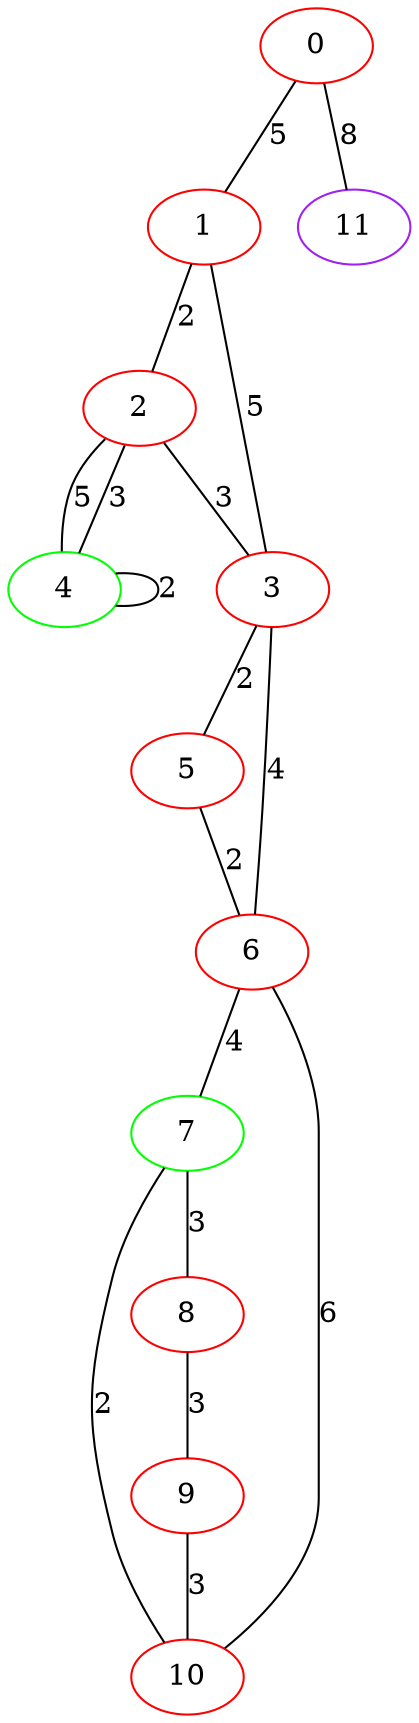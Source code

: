 graph "" {
0 [color=red, weight=1];
1 [color=red, weight=1];
2 [color=red, weight=1];
3 [color=red, weight=1];
4 [color=green, weight=2];
5 [color=red, weight=1];
6 [color=red, weight=1];
7 [color=green, weight=2];
8 [color=red, weight=1];
9 [color=red, weight=1];
10 [color=red, weight=1];
11 [color=purple, weight=4];
0 -- 1  [key=0, label=5];
0 -- 11  [key=0, label=8];
1 -- 2  [key=0, label=2];
1 -- 3  [key=0, label=5];
2 -- 3  [key=0, label=3];
2 -- 4  [key=0, label=5];
2 -- 4  [key=1, label=3];
3 -- 5  [key=0, label=2];
3 -- 6  [key=0, label=4];
4 -- 4  [key=0, label=2];
5 -- 6  [key=0, label=2];
6 -- 10  [key=0, label=6];
6 -- 7  [key=0, label=4];
7 -- 8  [key=0, label=3];
7 -- 10  [key=0, label=2];
8 -- 9  [key=0, label=3];
9 -- 10  [key=0, label=3];
}
